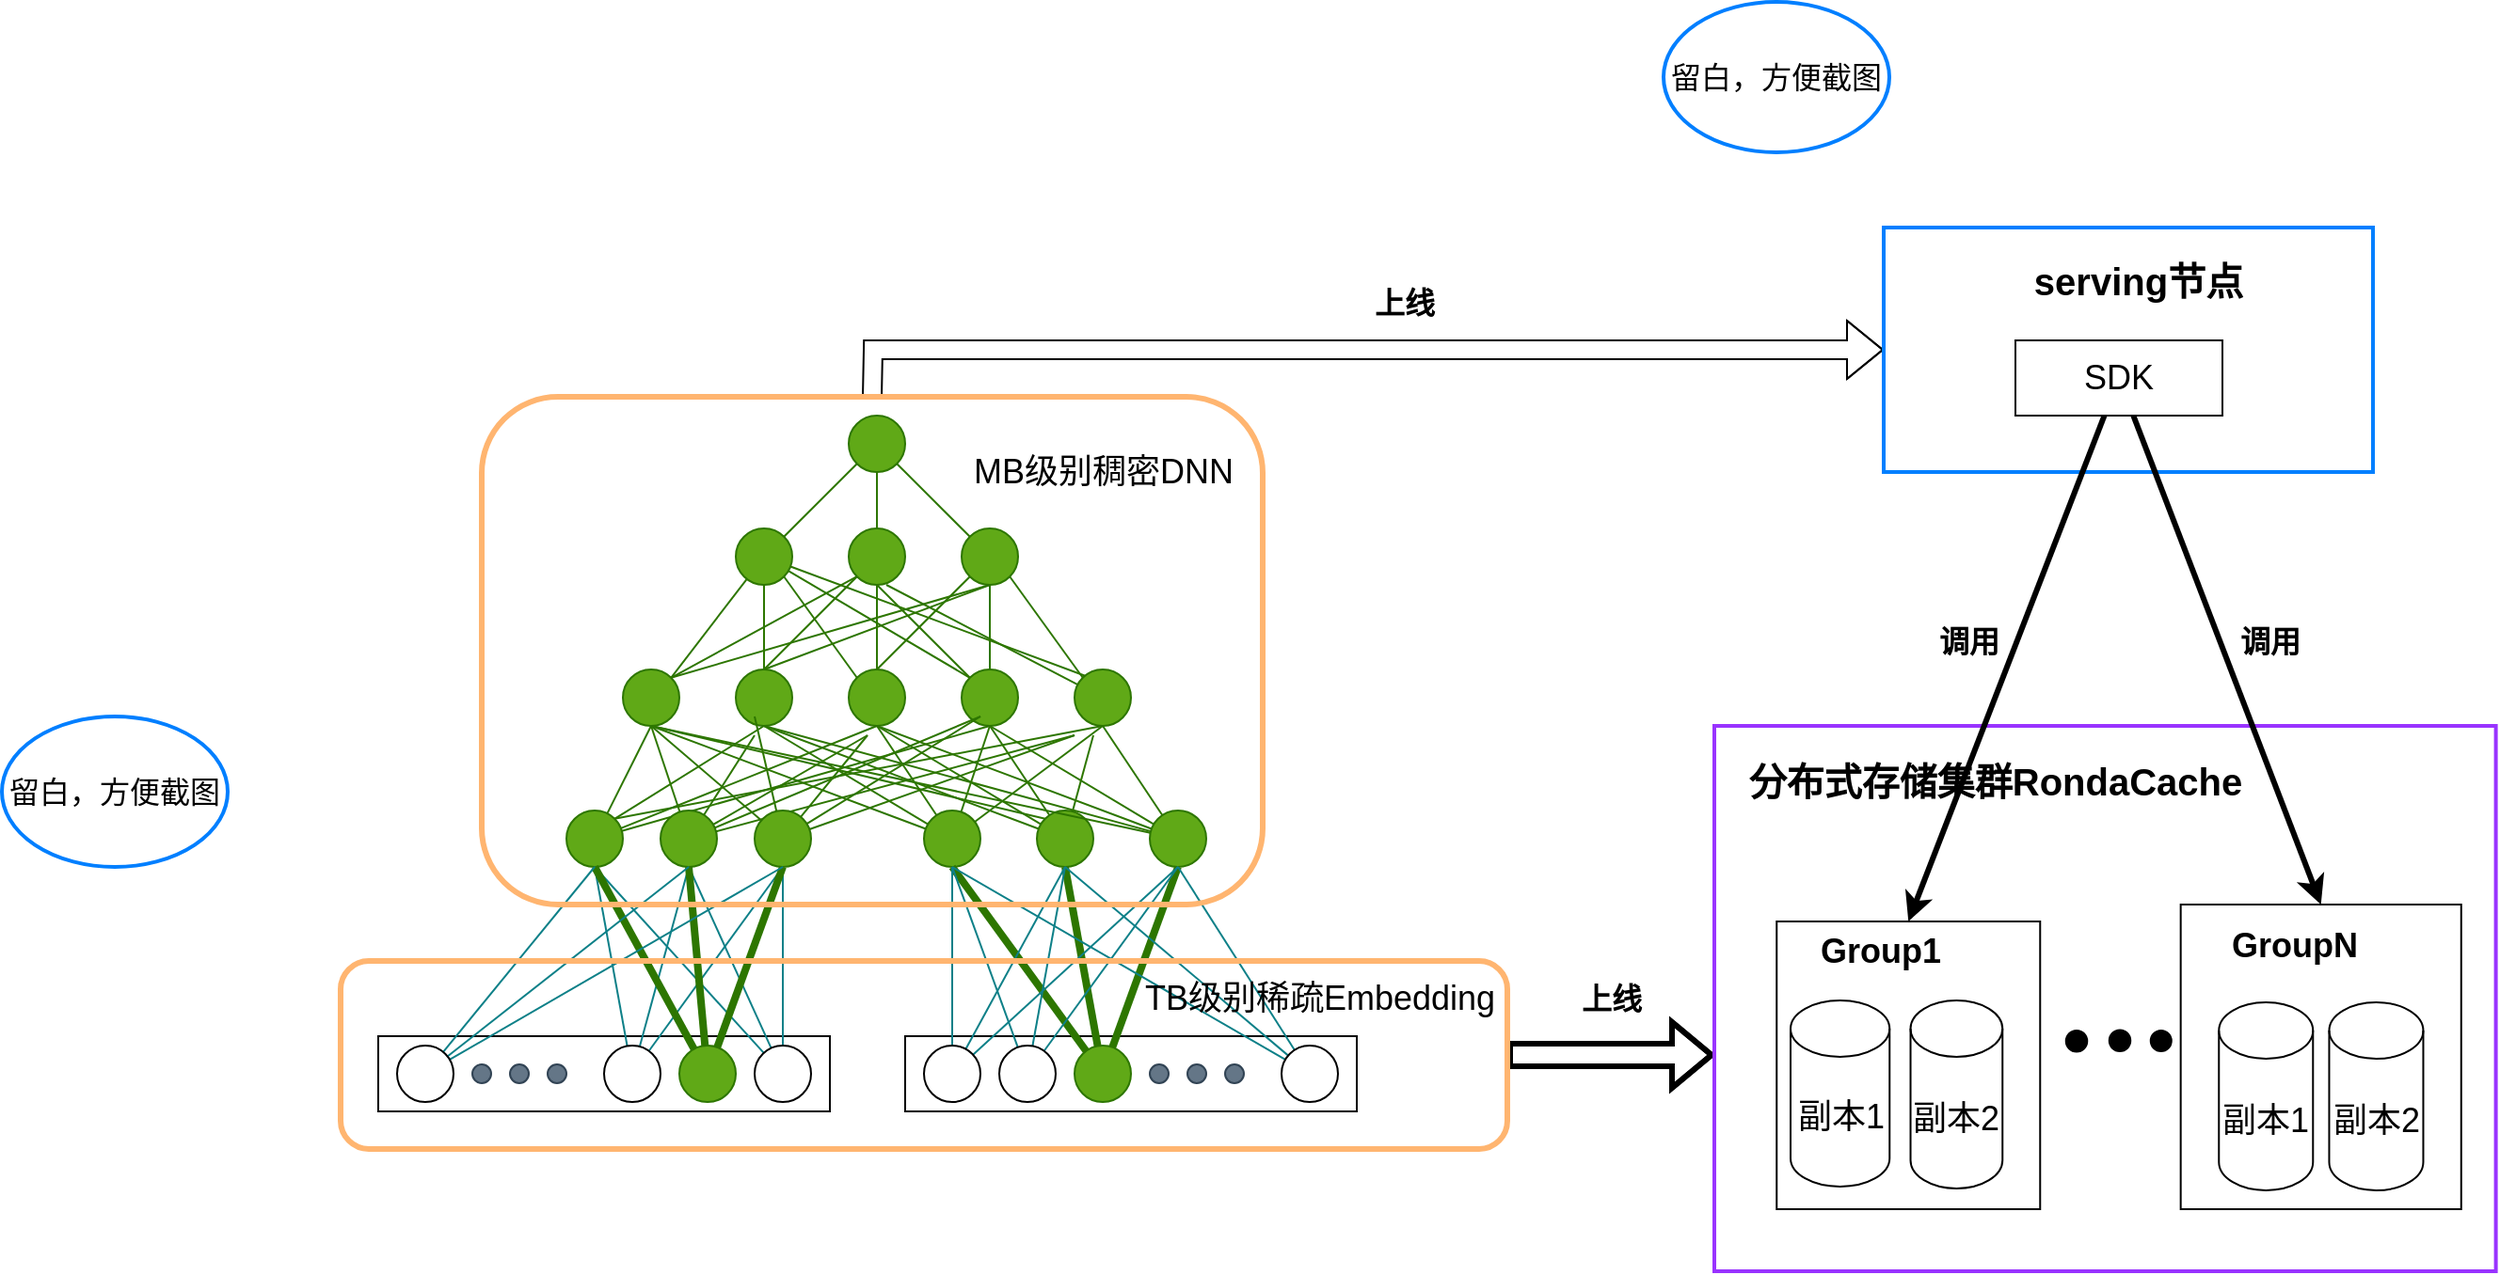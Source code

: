 <mxfile version="16.4.5" type="github">
  <diagram id="2hZPyn2QZB2IQ_optIyz" name="Page-1">
    <mxGraphModel dx="2765" dy="1109" grid="1" gridSize="10" guides="1" tooltips="1" connect="1" arrows="1" fold="1" page="1" pageScale="1" pageWidth="900" pageHeight="1600" math="0" shadow="0">
      <root>
        <mxCell id="0" />
        <mxCell id="1" parent="0" />
        <mxCell id="8vPuVBHi-M925OJZAEt_-29" style="edgeStyle=none;rounded=0;orthogonalLoop=1;jettySize=auto;html=1;entryX=1;entryY=0;entryDx=0;entryDy=0;endArrow=none;endFill=0;fillColor=#60a917;strokeColor=#2D7600;" parent="1" source="8vPuVBHi-M925OJZAEt_-2" target="8vPuVBHi-M925OJZAEt_-11" edge="1">
          <mxGeometry relative="1" as="geometry" />
        </mxCell>
        <mxCell id="8vPuVBHi-M925OJZAEt_-30" style="edgeStyle=none;rounded=0;orthogonalLoop=1;jettySize=auto;html=1;entryX=0;entryY=0;entryDx=0;entryDy=0;endArrow=none;endFill=0;exitX=0;exitY=0;exitDx=0;exitDy=0;fillColor=#60a917;strokeColor=#2D7600;" parent="1" source="8vPuVBHi-M925OJZAEt_-12" target="8vPuVBHi-M925OJZAEt_-12" edge="1">
          <mxGeometry relative="1" as="geometry" />
        </mxCell>
        <mxCell id="8vPuVBHi-M925OJZAEt_-31" style="edgeStyle=none;rounded=0;orthogonalLoop=1;jettySize=auto;html=1;exitX=1;exitY=1;exitDx=0;exitDy=0;entryX=0;entryY=0;entryDx=0;entryDy=0;endArrow=none;endFill=0;fillColor=#60a917;strokeColor=#2D7600;" parent="1" source="8vPuVBHi-M925OJZAEt_-2" target="8vPuVBHi-M925OJZAEt_-12" edge="1">
          <mxGeometry relative="1" as="geometry" />
        </mxCell>
        <mxCell id="8vPuVBHi-M925OJZAEt_-32" style="edgeStyle=none;rounded=0;orthogonalLoop=1;jettySize=auto;html=1;entryX=0;entryY=0;entryDx=0;entryDy=0;endArrow=none;endFill=0;fillColor=#60a917;strokeColor=#2D7600;" parent="1" source="8vPuVBHi-M925OJZAEt_-2" target="8vPuVBHi-M925OJZAEt_-16" edge="1">
          <mxGeometry relative="1" as="geometry" />
        </mxCell>
        <mxCell id="8vPuVBHi-M925OJZAEt_-33" style="edgeStyle=none;rounded=0;orthogonalLoop=1;jettySize=auto;html=1;endArrow=none;endFill=0;fillColor=#60a917;strokeColor=#2D7600;" parent="1" source="8vPuVBHi-M925OJZAEt_-2" edge="1">
          <mxGeometry relative="1" as="geometry">
            <mxPoint x="480" y="590" as="targetPoint" />
          </mxGeometry>
        </mxCell>
        <mxCell id="8vPuVBHi-M925OJZAEt_-2" value="" style="ellipse;whiteSpace=wrap;html=1;fillColor=#60a917;strokeColor=#2D7600;fontColor=#ffffff;" parent="1" vertex="1">
          <mxGeometry x="290" y="510" width="30" height="30" as="geometry" />
        </mxCell>
        <mxCell id="8vPuVBHi-M925OJZAEt_-35" style="edgeStyle=none;rounded=0;orthogonalLoop=1;jettySize=auto;html=1;exitX=0;exitY=1;exitDx=0;exitDy=0;entryX=0.5;entryY=0;entryDx=0;entryDy=0;endArrow=none;endFill=0;fillColor=#60a917;strokeColor=#2D7600;" parent="1" source="8vPuVBHi-M925OJZAEt_-3" target="8vPuVBHi-M925OJZAEt_-15" edge="1">
          <mxGeometry relative="1" as="geometry" />
        </mxCell>
        <mxCell id="8vPuVBHi-M925OJZAEt_-36" style="edgeStyle=none;rounded=0;orthogonalLoop=1;jettySize=auto;html=1;exitX=0.5;exitY=1;exitDx=0;exitDy=0;entryX=0;entryY=0;entryDx=0;entryDy=0;endArrow=none;endFill=0;fillColor=#60a917;strokeColor=#2D7600;" parent="1" source="8vPuVBHi-M925OJZAEt_-3" target="8vPuVBHi-M925OJZAEt_-16" edge="1">
          <mxGeometry relative="1" as="geometry" />
        </mxCell>
        <mxCell id="8vPuVBHi-M925OJZAEt_-3" value="" style="ellipse;whiteSpace=wrap;html=1;fillColor=#60a917;strokeColor=#2D7600;fontColor=#ffffff;" parent="1" vertex="1">
          <mxGeometry x="350" y="510" width="30" height="30" as="geometry" />
        </mxCell>
        <mxCell id="8vPuVBHi-M925OJZAEt_-8" style="edgeStyle=none;rounded=0;orthogonalLoop=1;jettySize=auto;html=1;entryX=1;entryY=0;entryDx=0;entryDy=0;endArrow=none;endFill=0;fillColor=#60a917;strokeColor=#2D7600;" parent="1" source="8vPuVBHi-M925OJZAEt_-4" target="8vPuVBHi-M925OJZAEt_-2" edge="1">
          <mxGeometry relative="1" as="geometry" />
        </mxCell>
        <mxCell id="8vPuVBHi-M925OJZAEt_-9" style="edgeStyle=none;rounded=0;orthogonalLoop=1;jettySize=auto;html=1;exitX=0.5;exitY=1;exitDx=0;exitDy=0;entryX=0.5;entryY=0;entryDx=0;entryDy=0;endArrow=none;endFill=0;fillColor=#60a917;strokeColor=#2D7600;" parent="1" source="8vPuVBHi-M925OJZAEt_-4" target="8vPuVBHi-M925OJZAEt_-3" edge="1">
          <mxGeometry relative="1" as="geometry" />
        </mxCell>
        <mxCell id="8vPuVBHi-M925OJZAEt_-10" style="edgeStyle=none;rounded=0;orthogonalLoop=1;jettySize=auto;html=1;entryX=0;entryY=0;entryDx=0;entryDy=0;endArrow=none;endFill=0;fillColor=#60a917;strokeColor=#2D7600;" parent="1" source="8vPuVBHi-M925OJZAEt_-4" target="8vPuVBHi-M925OJZAEt_-5" edge="1">
          <mxGeometry relative="1" as="geometry" />
        </mxCell>
        <mxCell id="8vPuVBHi-M925OJZAEt_-4" value="" style="ellipse;whiteSpace=wrap;html=1;fillColor=#60a917;strokeColor=#2D7600;fontColor=#ffffff;" parent="1" vertex="1">
          <mxGeometry x="350" y="450" width="30" height="30" as="geometry" />
        </mxCell>
        <mxCell id="8vPuVBHi-M925OJZAEt_-34" style="edgeStyle=none;rounded=0;orthogonalLoop=1;jettySize=auto;html=1;entryX=0.5;entryY=0;entryDx=0;entryDy=0;endArrow=none;endFill=0;fillColor=#60a917;strokeColor=#2D7600;" parent="1" source="8vPuVBHi-M925OJZAEt_-5" target="8vPuVBHi-M925OJZAEt_-12" edge="1">
          <mxGeometry relative="1" as="geometry" />
        </mxCell>
        <mxCell id="8vPuVBHi-M925OJZAEt_-37" style="edgeStyle=none;rounded=0;orthogonalLoop=1;jettySize=auto;html=1;entryX=0.5;entryY=0;entryDx=0;entryDy=0;endArrow=none;endFill=0;fillColor=#60a917;strokeColor=#2D7600;" parent="1" target="8vPuVBHi-M925OJZAEt_-15" edge="1">
          <mxGeometry relative="1" as="geometry">
            <mxPoint x="425" y="540" as="sourcePoint" />
          </mxGeometry>
        </mxCell>
        <mxCell id="8vPuVBHi-M925OJZAEt_-5" value="" style="ellipse;whiteSpace=wrap;html=1;fillColor=#60a917;strokeColor=#2D7600;fontColor=#ffffff;" parent="1" vertex="1">
          <mxGeometry x="410" y="510" width="30" height="30" as="geometry" />
        </mxCell>
        <mxCell id="8vPuVBHi-M925OJZAEt_-18" style="edgeStyle=none;rounded=0;orthogonalLoop=1;jettySize=auto;html=1;exitX=0;exitY=1;exitDx=0;exitDy=0;entryX=0;entryY=1;entryDx=0;entryDy=0;endArrow=none;endFill=0;fillColor=#60a917;strokeColor=#2D7600;" parent="1" source="8vPuVBHi-M925OJZAEt_-3" target="8vPuVBHi-M925OJZAEt_-3" edge="1">
          <mxGeometry relative="1" as="geometry" />
        </mxCell>
        <mxCell id="8vPuVBHi-M925OJZAEt_-20" style="edgeStyle=none;rounded=0;orthogonalLoop=1;jettySize=auto;html=1;exitX=1;exitY=0;exitDx=0;exitDy=0;entryX=0;entryY=1;entryDx=0;entryDy=0;endArrow=none;endFill=0;fillColor=#60a917;strokeColor=#2D7600;" parent="1" source="8vPuVBHi-M925OJZAEt_-11" target="8vPuVBHi-M925OJZAEt_-3" edge="1">
          <mxGeometry relative="1" as="geometry" />
        </mxCell>
        <mxCell id="8vPuVBHi-M925OJZAEt_-21" style="edgeStyle=none;rounded=0;orthogonalLoop=1;jettySize=auto;html=1;exitX=1;exitY=0;exitDx=0;exitDy=0;entryX=0.5;entryY=1;entryDx=0;entryDy=0;endArrow=none;endFill=0;fillColor=#60a917;strokeColor=#2D7600;" parent="1" source="8vPuVBHi-M925OJZAEt_-11" target="8vPuVBHi-M925OJZAEt_-5" edge="1">
          <mxGeometry relative="1" as="geometry" />
        </mxCell>
        <mxCell id="8vPuVBHi-M925OJZAEt_-11" value="" style="ellipse;whiteSpace=wrap;html=1;fillColor=#60a917;strokeColor=#2D7600;fontColor=#ffffff;" parent="1" vertex="1">
          <mxGeometry x="230" y="585" width="30" height="30" as="geometry" />
        </mxCell>
        <mxCell id="8vPuVBHi-M925OJZAEt_-23" style="edgeStyle=none;rounded=0;orthogonalLoop=1;jettySize=auto;html=1;exitX=0.5;exitY=0;exitDx=0;exitDy=0;entryX=0.5;entryY=1;entryDx=0;entryDy=0;endArrow=none;endFill=0;fillColor=#60a917;strokeColor=#2D7600;" parent="1" source="8vPuVBHi-M925OJZAEt_-12" target="8vPuVBHi-M925OJZAEt_-3" edge="1">
          <mxGeometry relative="1" as="geometry" />
        </mxCell>
        <mxCell id="8vPuVBHi-M925OJZAEt_-12" value="" style="ellipse;whiteSpace=wrap;html=1;fillColor=#60a917;strokeColor=#2D7600;fontColor=#ffffff;" parent="1" vertex="1">
          <mxGeometry x="350" y="585" width="30" height="30" as="geometry" />
        </mxCell>
        <mxCell id="8vPuVBHi-M925OJZAEt_-25" style="edgeStyle=none;rounded=0;orthogonalLoop=1;jettySize=auto;html=1;exitX=0;exitY=0;exitDx=0;exitDy=0;entryX=1;entryY=1;entryDx=0;entryDy=0;endArrow=none;endFill=0;fillColor=#60a917;strokeColor=#2D7600;" parent="1" source="8vPuVBHi-M925OJZAEt_-13" target="8vPuVBHi-M925OJZAEt_-5" edge="1">
          <mxGeometry relative="1" as="geometry" />
        </mxCell>
        <mxCell id="8vPuVBHi-M925OJZAEt_-26" style="edgeStyle=none;rounded=0;orthogonalLoop=1;jettySize=auto;html=1;endArrow=none;endFill=0;fillColor=#60a917;strokeColor=#2D7600;" parent="1" source="8vPuVBHi-M925OJZAEt_-13" edge="1">
          <mxGeometry relative="1" as="geometry">
            <mxPoint x="370" y="540" as="targetPoint" />
          </mxGeometry>
        </mxCell>
        <mxCell id="8vPuVBHi-M925OJZAEt_-13" value="" style="ellipse;whiteSpace=wrap;html=1;fillColor=#60a917;strokeColor=#2D7600;fontColor=#ffffff;" parent="1" vertex="1">
          <mxGeometry x="470" y="585" width="30" height="30" as="geometry" />
        </mxCell>
        <mxCell id="8vPuVBHi-M925OJZAEt_-22" style="edgeStyle=none;rounded=0;orthogonalLoop=1;jettySize=auto;html=1;exitX=0.5;exitY=0;exitDx=0;exitDy=0;entryX=0.5;entryY=1;entryDx=0;entryDy=0;endArrow=none;endFill=0;fillColor=#60a917;strokeColor=#2D7600;" parent="1" source="8vPuVBHi-M925OJZAEt_-15" target="8vPuVBHi-M925OJZAEt_-2" edge="1">
          <mxGeometry relative="1" as="geometry" />
        </mxCell>
        <mxCell id="8vPuVBHi-M925OJZAEt_-15" value="" style="ellipse;whiteSpace=wrap;html=1;fillColor=#60a917;strokeColor=#2D7600;fontColor=#ffffff;" parent="1" vertex="1">
          <mxGeometry x="290" y="585" width="30" height="30" as="geometry" />
        </mxCell>
        <mxCell id="8vPuVBHi-M925OJZAEt_-24" style="edgeStyle=none;rounded=0;orthogonalLoop=1;jettySize=auto;html=1;exitX=0.5;exitY=0;exitDx=0;exitDy=0;entryX=0.5;entryY=1;entryDx=0;entryDy=0;endArrow=none;endFill=0;fillColor=#60a917;strokeColor=#2D7600;" parent="1" source="8vPuVBHi-M925OJZAEt_-16" target="8vPuVBHi-M925OJZAEt_-5" edge="1">
          <mxGeometry relative="1" as="geometry" />
        </mxCell>
        <mxCell id="8vPuVBHi-M925OJZAEt_-16" value="" style="ellipse;whiteSpace=wrap;html=1;fillColor=#60a917;strokeColor=#2D7600;fontColor=#ffffff;" parent="1" vertex="1">
          <mxGeometry x="410" y="585" width="30" height="30" as="geometry" />
        </mxCell>
        <mxCell id="8vPuVBHi-M925OJZAEt_-54" style="edgeStyle=none;rounded=0;orthogonalLoop=1;jettySize=auto;html=1;entryX=0.5;entryY=1;entryDx=0;entryDy=0;endArrow=none;endFill=0;fillColor=#60a917;strokeColor=#2D7600;" parent="1" source="8vPuVBHi-M925OJZAEt_-38" target="8vPuVBHi-M925OJZAEt_-11" edge="1">
          <mxGeometry relative="1" as="geometry" />
        </mxCell>
        <mxCell id="8vPuVBHi-M925OJZAEt_-56" style="edgeStyle=none;rounded=0;orthogonalLoop=1;jettySize=auto;html=1;exitX=1;exitY=0;exitDx=0;exitDy=0;entryX=0.5;entryY=1;entryDx=0;entryDy=0;endArrow=none;endFill=0;fillColor=#60a917;strokeColor=#2D7600;" parent="1" source="8vPuVBHi-M925OJZAEt_-38" target="8vPuVBHi-M925OJZAEt_-13" edge="1">
          <mxGeometry relative="1" as="geometry" />
        </mxCell>
        <mxCell id="8vPuVBHi-M925OJZAEt_-57" style="edgeStyle=none;rounded=0;orthogonalLoop=1;jettySize=auto;html=1;exitX=1;exitY=0;exitDx=0;exitDy=0;entryX=0.5;entryY=1;entryDx=0;entryDy=0;endArrow=none;endFill=0;fillColor=#60a917;strokeColor=#2D7600;" parent="1" source="8vPuVBHi-M925OJZAEt_-38" target="8vPuVBHi-M925OJZAEt_-15" edge="1">
          <mxGeometry relative="1" as="geometry" />
        </mxCell>
        <mxCell id="8vPuVBHi-M925OJZAEt_-58" style="edgeStyle=none;rounded=0;orthogonalLoop=1;jettySize=auto;html=1;entryX=0.5;entryY=1;entryDx=0;entryDy=0;endArrow=none;endFill=0;fillColor=#60a917;strokeColor=#2D7600;" parent="1" source="8vPuVBHi-M925OJZAEt_-38" target="8vPuVBHi-M925OJZAEt_-12" edge="1">
          <mxGeometry relative="1" as="geometry" />
        </mxCell>
        <mxCell id="8vPuVBHi-M925OJZAEt_-59" style="edgeStyle=none;rounded=0;orthogonalLoop=1;jettySize=auto;html=1;entryX=0.5;entryY=1;entryDx=0;entryDy=0;endArrow=none;endFill=0;fillColor=#60a917;strokeColor=#2D7600;" parent="1" source="8vPuVBHi-M925OJZAEt_-38" target="8vPuVBHi-M925OJZAEt_-16" edge="1">
          <mxGeometry relative="1" as="geometry" />
        </mxCell>
        <mxCell id="8vPuVBHi-M925OJZAEt_-38" value="" style="ellipse;whiteSpace=wrap;html=1;fillColor=#60a917;strokeColor=#2D7600;fontColor=#ffffff;" parent="1" vertex="1">
          <mxGeometry x="200" y="660" width="30" height="30" as="geometry" />
        </mxCell>
        <mxCell id="8vPuVBHi-M925OJZAEt_-60" style="edgeStyle=none;rounded=0;orthogonalLoop=1;jettySize=auto;html=1;entryX=0.5;entryY=1;entryDx=0;entryDy=0;endArrow=none;endFill=0;fillColor=#60a917;strokeColor=#2D7600;" parent="1" source="8vPuVBHi-M925OJZAEt_-39" target="8vPuVBHi-M925OJZAEt_-11" edge="1">
          <mxGeometry relative="1" as="geometry" />
        </mxCell>
        <mxCell id="8vPuVBHi-M925OJZAEt_-61" style="edgeStyle=none;rounded=0;orthogonalLoop=1;jettySize=auto;html=1;endArrow=none;endFill=0;fillColor=#60a917;strokeColor=#2D7600;" parent="1" source="8vPuVBHi-M925OJZAEt_-39" edge="1">
          <mxGeometry relative="1" as="geometry">
            <mxPoint x="300" y="620" as="targetPoint" />
          </mxGeometry>
        </mxCell>
        <mxCell id="8vPuVBHi-M925OJZAEt_-62" style="edgeStyle=none;rounded=0;orthogonalLoop=1;jettySize=auto;html=1;endArrow=none;endFill=0;fillColor=#60a917;strokeColor=#2D7600;" parent="1" source="8vPuVBHi-M925OJZAEt_-39" edge="1">
          <mxGeometry relative="1" as="geometry">
            <mxPoint x="360" y="620" as="targetPoint" />
          </mxGeometry>
        </mxCell>
        <mxCell id="8vPuVBHi-M925OJZAEt_-63" style="edgeStyle=none;rounded=0;orthogonalLoop=1;jettySize=auto;html=1;endArrow=none;endFill=0;fillColor=#60a917;strokeColor=#2D7600;" parent="1" source="8vPuVBHi-M925OJZAEt_-39" edge="1">
          <mxGeometry relative="1" as="geometry">
            <mxPoint x="420" y="610" as="targetPoint" />
          </mxGeometry>
        </mxCell>
        <mxCell id="8vPuVBHi-M925OJZAEt_-64" style="edgeStyle=none;rounded=0;orthogonalLoop=1;jettySize=auto;html=1;endArrow=none;endFill=0;fillColor=#60a917;strokeColor=#2D7600;" parent="1" source="8vPuVBHi-M925OJZAEt_-39" edge="1">
          <mxGeometry relative="1" as="geometry">
            <mxPoint x="470" y="620" as="targetPoint" />
          </mxGeometry>
        </mxCell>
        <mxCell id="8vPuVBHi-M925OJZAEt_-39" value="" style="ellipse;whiteSpace=wrap;html=1;fillColor=#60a917;strokeColor=#2D7600;fontColor=#ffffff;" parent="1" vertex="1">
          <mxGeometry x="250" y="660" width="30" height="30" as="geometry" />
        </mxCell>
        <mxCell id="8vPuVBHi-M925OJZAEt_-65" style="edgeStyle=none;rounded=0;orthogonalLoop=1;jettySize=auto;html=1;entryX=0.5;entryY=1;entryDx=0;entryDy=0;endArrow=none;endFill=0;fillColor=#60a917;strokeColor=#2D7600;" parent="1" source="8vPuVBHi-M925OJZAEt_-40" target="8vPuVBHi-M925OJZAEt_-11" edge="1">
          <mxGeometry relative="1" as="geometry" />
        </mxCell>
        <mxCell id="8vPuVBHi-M925OJZAEt_-66" style="edgeStyle=none;rounded=0;orthogonalLoop=1;jettySize=auto;html=1;endArrow=none;endFill=0;fillColor=#60a917;strokeColor=#2D7600;" parent="1" source="8vPuVBHi-M925OJZAEt_-40" edge="1">
          <mxGeometry relative="1" as="geometry">
            <mxPoint x="300" y="610" as="targetPoint" />
          </mxGeometry>
        </mxCell>
        <mxCell id="8vPuVBHi-M925OJZAEt_-67" style="edgeStyle=none;rounded=0;orthogonalLoop=1;jettySize=auto;html=1;endArrow=none;endFill=0;fillColor=#60a917;strokeColor=#2D7600;" parent="1" source="8vPuVBHi-M925OJZAEt_-40" edge="1">
          <mxGeometry relative="1" as="geometry">
            <mxPoint x="360" y="620" as="targetPoint" />
          </mxGeometry>
        </mxCell>
        <mxCell id="8vPuVBHi-M925OJZAEt_-68" style="edgeStyle=none;rounded=0;orthogonalLoop=1;jettySize=auto;html=1;endArrow=none;endFill=0;fillColor=#60a917;strokeColor=#2D7600;" parent="1" source="8vPuVBHi-M925OJZAEt_-40" edge="1">
          <mxGeometry relative="1" as="geometry">
            <mxPoint x="420" y="610" as="targetPoint" />
          </mxGeometry>
        </mxCell>
        <mxCell id="8vPuVBHi-M925OJZAEt_-69" style="edgeStyle=none;rounded=0;orthogonalLoop=1;jettySize=auto;html=1;endArrow=none;endFill=0;fillColor=#60a917;strokeColor=#2D7600;" parent="1" source="8vPuVBHi-M925OJZAEt_-40" edge="1">
          <mxGeometry relative="1" as="geometry">
            <mxPoint x="470" y="620" as="targetPoint" />
          </mxGeometry>
        </mxCell>
        <mxCell id="8vPuVBHi-M925OJZAEt_-40" value="" style="ellipse;whiteSpace=wrap;html=1;fillColor=#60a917;strokeColor=#2D7600;fontColor=#ffffff;" parent="1" vertex="1">
          <mxGeometry x="300" y="660" width="30" height="30" as="geometry" />
        </mxCell>
        <mxCell id="8vPuVBHi-M925OJZAEt_-70" style="edgeStyle=none;rounded=0;orthogonalLoop=1;jettySize=auto;html=1;entryX=0.5;entryY=1;entryDx=0;entryDy=0;endArrow=none;endFill=0;fillColor=#60a917;strokeColor=#2D7600;" parent="1" source="8vPuVBHi-M925OJZAEt_-41" target="8vPuVBHi-M925OJZAEt_-11" edge="1">
          <mxGeometry relative="1" as="geometry" />
        </mxCell>
        <mxCell id="8vPuVBHi-M925OJZAEt_-72" style="edgeStyle=none;rounded=0;orthogonalLoop=1;jettySize=auto;html=1;entryX=0.5;entryY=1;entryDx=0;entryDy=0;endArrow=none;endFill=0;fillColor=#60a917;strokeColor=#2D7600;" parent="1" source="8vPuVBHi-M925OJZAEt_-41" target="8vPuVBHi-M925OJZAEt_-15" edge="1">
          <mxGeometry relative="1" as="geometry" />
        </mxCell>
        <mxCell id="8vPuVBHi-M925OJZAEt_-74" style="edgeStyle=none;rounded=0;orthogonalLoop=1;jettySize=auto;html=1;entryX=0.5;entryY=1;entryDx=0;entryDy=0;endArrow=none;endFill=0;fillColor=#60a917;strokeColor=#2D7600;" parent="1" source="8vPuVBHi-M925OJZAEt_-41" target="8vPuVBHi-M925OJZAEt_-12" edge="1">
          <mxGeometry relative="1" as="geometry" />
        </mxCell>
        <mxCell id="8vPuVBHi-M925OJZAEt_-76" style="edgeStyle=none;rounded=0;orthogonalLoop=1;jettySize=auto;html=1;entryX=0.5;entryY=1;entryDx=0;entryDy=0;endArrow=none;endFill=0;fillColor=#60a917;strokeColor=#2D7600;" parent="1" source="8vPuVBHi-M925OJZAEt_-41" target="8vPuVBHi-M925OJZAEt_-16" edge="1">
          <mxGeometry relative="1" as="geometry" />
        </mxCell>
        <mxCell id="8vPuVBHi-M925OJZAEt_-77" style="edgeStyle=none;rounded=0;orthogonalLoop=1;jettySize=auto;html=1;entryX=0.5;entryY=1;entryDx=0;entryDy=0;endArrow=none;endFill=0;fillColor=#60a917;strokeColor=#2D7600;" parent="1" source="8vPuVBHi-M925OJZAEt_-41" target="8vPuVBHi-M925OJZAEt_-13" edge="1">
          <mxGeometry relative="1" as="geometry" />
        </mxCell>
        <mxCell id="8vPuVBHi-M925OJZAEt_-41" value="" style="ellipse;whiteSpace=wrap;html=1;fillColor=#60a917;strokeColor=#2D7600;fontColor=#ffffff;" parent="1" vertex="1">
          <mxGeometry x="390" y="660" width="30" height="30" as="geometry" />
        </mxCell>
        <mxCell id="8vPuVBHi-M925OJZAEt_-78" style="edgeStyle=none;rounded=0;orthogonalLoop=1;jettySize=auto;html=1;exitX=0;exitY=0;exitDx=0;exitDy=0;entryX=0.5;entryY=1;entryDx=0;entryDy=0;endArrow=none;endFill=0;fillColor=#60a917;strokeColor=#2D7600;" parent="1" source="8vPuVBHi-M925OJZAEt_-42" target="8vPuVBHi-M925OJZAEt_-11" edge="1">
          <mxGeometry relative="1" as="geometry" />
        </mxCell>
        <mxCell id="8vPuVBHi-M925OJZAEt_-79" style="edgeStyle=none;rounded=0;orthogonalLoop=1;jettySize=auto;html=1;entryX=0.5;entryY=1;entryDx=0;entryDy=0;endArrow=none;endFill=0;fillColor=#60a917;strokeColor=#2D7600;" parent="1" source="8vPuVBHi-M925OJZAEt_-42" target="8vPuVBHi-M925OJZAEt_-15" edge="1">
          <mxGeometry relative="1" as="geometry" />
        </mxCell>
        <mxCell id="8vPuVBHi-M925OJZAEt_-80" style="edgeStyle=none;rounded=0;orthogonalLoop=1;jettySize=auto;html=1;entryX=0.5;entryY=1;entryDx=0;entryDy=0;endArrow=none;endFill=0;fillColor=#60a917;strokeColor=#2D7600;" parent="1" source="8vPuVBHi-M925OJZAEt_-42" target="8vPuVBHi-M925OJZAEt_-12" edge="1">
          <mxGeometry relative="1" as="geometry" />
        </mxCell>
        <mxCell id="8vPuVBHi-M925OJZAEt_-81" style="edgeStyle=none;rounded=0;orthogonalLoop=1;jettySize=auto;html=1;entryX=0.5;entryY=1;entryDx=0;entryDy=0;endArrow=none;endFill=0;fillColor=#60a917;strokeColor=#2D7600;" parent="1" source="8vPuVBHi-M925OJZAEt_-42" target="8vPuVBHi-M925OJZAEt_-16" edge="1">
          <mxGeometry relative="1" as="geometry" />
        </mxCell>
        <mxCell id="8vPuVBHi-M925OJZAEt_-82" style="edgeStyle=none;rounded=0;orthogonalLoop=1;jettySize=auto;html=1;endArrow=none;endFill=0;fillColor=#60a917;strokeColor=#2D7600;" parent="1" source="8vPuVBHi-M925OJZAEt_-42" edge="1">
          <mxGeometry relative="1" as="geometry">
            <mxPoint x="480" y="620" as="targetPoint" />
          </mxGeometry>
        </mxCell>
        <mxCell id="8vPuVBHi-M925OJZAEt_-42" value="" style="ellipse;whiteSpace=wrap;html=1;fillColor=#60a917;strokeColor=#2D7600;fontColor=#ffffff;" parent="1" vertex="1">
          <mxGeometry x="450" y="660" width="30" height="30" as="geometry" />
        </mxCell>
        <mxCell id="8vPuVBHi-M925OJZAEt_-83" style="edgeStyle=none;rounded=0;orthogonalLoop=1;jettySize=auto;html=1;entryX=0.5;entryY=1;entryDx=0;entryDy=0;endArrow=none;endFill=0;fillColor=#60a917;strokeColor=#2D7600;" parent="1" source="8vPuVBHi-M925OJZAEt_-43" target="8vPuVBHi-M925OJZAEt_-11" edge="1">
          <mxGeometry relative="1" as="geometry" />
        </mxCell>
        <mxCell id="8vPuVBHi-M925OJZAEt_-84" style="edgeStyle=none;rounded=0;orthogonalLoop=1;jettySize=auto;html=1;entryX=0.5;entryY=1;entryDx=0;entryDy=0;endArrow=none;endFill=0;fillColor=#60a917;strokeColor=#2D7600;" parent="1" source="8vPuVBHi-M925OJZAEt_-43" target="8vPuVBHi-M925OJZAEt_-15" edge="1">
          <mxGeometry relative="1" as="geometry" />
        </mxCell>
        <mxCell id="8vPuVBHi-M925OJZAEt_-85" style="edgeStyle=none;rounded=0;orthogonalLoop=1;jettySize=auto;html=1;entryX=0.5;entryY=1;entryDx=0;entryDy=0;endArrow=none;endFill=0;fillColor=#60a917;strokeColor=#2D7600;" parent="1" source="8vPuVBHi-M925OJZAEt_-43" target="8vPuVBHi-M925OJZAEt_-12" edge="1">
          <mxGeometry relative="1" as="geometry" />
        </mxCell>
        <mxCell id="8vPuVBHi-M925OJZAEt_-86" style="edgeStyle=none;rounded=0;orthogonalLoop=1;jettySize=auto;html=1;entryX=0.5;entryY=1;entryDx=0;entryDy=0;endArrow=none;endFill=0;fillColor=#60a917;strokeColor=#2D7600;" parent="1" source="8vPuVBHi-M925OJZAEt_-43" target="8vPuVBHi-M925OJZAEt_-16" edge="1">
          <mxGeometry relative="1" as="geometry" />
        </mxCell>
        <mxCell id="8vPuVBHi-M925OJZAEt_-87" style="edgeStyle=none;rounded=0;orthogonalLoop=1;jettySize=auto;html=1;entryX=0.5;entryY=1;entryDx=0;entryDy=0;endArrow=none;endFill=0;fillColor=#60a917;strokeColor=#2D7600;" parent="1" source="8vPuVBHi-M925OJZAEt_-43" target="8vPuVBHi-M925OJZAEt_-13" edge="1">
          <mxGeometry relative="1" as="geometry" />
        </mxCell>
        <mxCell id="8vPuVBHi-M925OJZAEt_-43" value="" style="ellipse;whiteSpace=wrap;html=1;fillColor=#60a917;strokeColor=#2D7600;fontColor=#ffffff;" parent="1" vertex="1">
          <mxGeometry x="510" y="660" width="30" height="30" as="geometry" />
        </mxCell>
        <mxCell id="8vPuVBHi-M925OJZAEt_-44" value="" style="rounded=0;whiteSpace=wrap;html=1;" parent="1" vertex="1">
          <mxGeometry x="100" y="780" width="240" height="40" as="geometry" />
        </mxCell>
        <mxCell id="8vPuVBHi-M925OJZAEt_-110" style="edgeStyle=none;rounded=0;orthogonalLoop=1;jettySize=auto;html=1;entryX=0.5;entryY=1;entryDx=0;entryDy=0;endArrow=none;endFill=0;strokeWidth=1;fillColor=#b0e3e6;strokeColor=#0e8088;" parent="1" source="8vPuVBHi-M925OJZAEt_-45" target="8vPuVBHi-M925OJZAEt_-38" edge="1">
          <mxGeometry relative="1" as="geometry" />
        </mxCell>
        <mxCell id="8vPuVBHi-M925OJZAEt_-111" style="edgeStyle=none;rounded=0;orthogonalLoop=1;jettySize=auto;html=1;entryX=0.5;entryY=1;entryDx=0;entryDy=0;endArrow=none;endFill=0;strokeWidth=1;fillColor=#b0e3e6;strokeColor=#0e8088;" parent="1" source="8vPuVBHi-M925OJZAEt_-45" target="8vPuVBHi-M925OJZAEt_-39" edge="1">
          <mxGeometry relative="1" as="geometry" />
        </mxCell>
        <mxCell id="8vPuVBHi-M925OJZAEt_-112" style="edgeStyle=none;rounded=0;orthogonalLoop=1;jettySize=auto;html=1;entryX=0.5;entryY=1;entryDx=0;entryDy=0;endArrow=none;endFill=0;strokeWidth=1;fillColor=#b0e3e6;strokeColor=#0e8088;" parent="1" source="8vPuVBHi-M925OJZAEt_-45" target="8vPuVBHi-M925OJZAEt_-40" edge="1">
          <mxGeometry relative="1" as="geometry" />
        </mxCell>
        <mxCell id="8vPuVBHi-M925OJZAEt_-45" value="" style="ellipse;whiteSpace=wrap;html=1;" parent="1" vertex="1">
          <mxGeometry x="220" y="785" width="30" height="30" as="geometry" />
        </mxCell>
        <mxCell id="8vPuVBHi-M925OJZAEt_-113" style="edgeStyle=none;rounded=0;orthogonalLoop=1;jettySize=auto;html=1;entryX=0.5;entryY=1;entryDx=0;entryDy=0;endArrow=none;endFill=0;strokeWidth=1;fillColor=#b0e3e6;strokeColor=#0e8088;" parent="1" source="8vPuVBHi-M925OJZAEt_-46" target="8vPuVBHi-M925OJZAEt_-38" edge="1">
          <mxGeometry relative="1" as="geometry" />
        </mxCell>
        <mxCell id="8vPuVBHi-M925OJZAEt_-114" style="edgeStyle=none;rounded=0;orthogonalLoop=1;jettySize=auto;html=1;entryX=0.5;entryY=1;entryDx=0;entryDy=0;endArrow=none;endFill=0;strokeWidth=1;fillColor=#b0e3e6;strokeColor=#0e8088;" parent="1" source="8vPuVBHi-M925OJZAEt_-46" target="8vPuVBHi-M925OJZAEt_-39" edge="1">
          <mxGeometry relative="1" as="geometry" />
        </mxCell>
        <mxCell id="8vPuVBHi-M925OJZAEt_-115" style="edgeStyle=none;rounded=0;orthogonalLoop=1;jettySize=auto;html=1;entryX=0.5;entryY=1;entryDx=0;entryDy=0;endArrow=none;endFill=0;strokeWidth=1;fillColor=#b0e3e6;strokeColor=#0e8088;" parent="1" source="8vPuVBHi-M925OJZAEt_-46" target="8vPuVBHi-M925OJZAEt_-40" edge="1">
          <mxGeometry relative="1" as="geometry" />
        </mxCell>
        <mxCell id="8vPuVBHi-M925OJZAEt_-46" value="" style="ellipse;whiteSpace=wrap;html=1;" parent="1" vertex="1">
          <mxGeometry x="300" y="785" width="30" height="30" as="geometry" />
        </mxCell>
        <mxCell id="8vPuVBHi-M925OJZAEt_-89" style="edgeStyle=none;rounded=0;orthogonalLoop=1;jettySize=auto;html=1;entryX=0.5;entryY=1;entryDx=0;entryDy=0;endArrow=none;endFill=0;strokeWidth=4;fillColor=#60a917;strokeColor=#2D7600;" parent="1" source="8vPuVBHi-M925OJZAEt_-47" target="8vPuVBHi-M925OJZAEt_-38" edge="1">
          <mxGeometry relative="1" as="geometry" />
        </mxCell>
        <mxCell id="8vPuVBHi-M925OJZAEt_-90" style="edgeStyle=none;rounded=0;orthogonalLoop=1;jettySize=auto;html=1;entryX=0.5;entryY=1;entryDx=0;entryDy=0;endArrow=none;endFill=0;strokeWidth=4;fillColor=#60a917;strokeColor=#2D7600;" parent="1" source="8vPuVBHi-M925OJZAEt_-47" target="8vPuVBHi-M925OJZAEt_-39" edge="1">
          <mxGeometry relative="1" as="geometry" />
        </mxCell>
        <mxCell id="8vPuVBHi-M925OJZAEt_-91" style="edgeStyle=none;rounded=0;orthogonalLoop=1;jettySize=auto;html=1;entryX=0.5;entryY=1;entryDx=0;entryDy=0;endArrow=none;endFill=0;strokeWidth=4;fillColor=#60a917;strokeColor=#2D7600;" parent="1" source="8vPuVBHi-M925OJZAEt_-47" target="8vPuVBHi-M925OJZAEt_-40" edge="1">
          <mxGeometry relative="1" as="geometry" />
        </mxCell>
        <mxCell id="8vPuVBHi-M925OJZAEt_-47" value="" style="ellipse;whiteSpace=wrap;html=1;fillColor=#60a917;strokeColor=#2D7600;fontColor=#ffffff;" parent="1" vertex="1">
          <mxGeometry x="260" y="785" width="30" height="30" as="geometry" />
        </mxCell>
        <mxCell id="8vPuVBHi-M925OJZAEt_-106" style="edgeStyle=none;rounded=0;orthogonalLoop=1;jettySize=auto;html=1;entryX=0.5;entryY=1;entryDx=0;entryDy=0;endArrow=none;endFill=0;strokeWidth=1;fillColor=#b0e3e6;strokeColor=#0e8088;" parent="1" source="8vPuVBHi-M925OJZAEt_-48" target="8vPuVBHi-M925OJZAEt_-39" edge="1">
          <mxGeometry relative="1" as="geometry" />
        </mxCell>
        <mxCell id="8vPuVBHi-M925OJZAEt_-107" style="edgeStyle=none;rounded=0;orthogonalLoop=1;jettySize=auto;html=1;entryX=0.5;entryY=1;entryDx=0;entryDy=0;endArrow=none;endFill=0;strokeWidth=1;fillColor=#b0e3e6;strokeColor=#0e8088;" parent="1" source="8vPuVBHi-M925OJZAEt_-48" target="8vPuVBHi-M925OJZAEt_-40" edge="1">
          <mxGeometry relative="1" as="geometry" />
        </mxCell>
        <mxCell id="8vPuVBHi-M925OJZAEt_-109" style="edgeStyle=none;rounded=0;orthogonalLoop=1;jettySize=auto;html=1;entryX=0.5;entryY=1;entryDx=0;entryDy=0;endArrow=none;endFill=0;strokeWidth=1;fillColor=#b0e3e6;strokeColor=#0e8088;" parent="1" source="8vPuVBHi-M925OJZAEt_-48" target="8vPuVBHi-M925OJZAEt_-38" edge="1">
          <mxGeometry relative="1" as="geometry" />
        </mxCell>
        <mxCell id="8vPuVBHi-M925OJZAEt_-48" value="" style="ellipse;whiteSpace=wrap;html=1;" parent="1" vertex="1">
          <mxGeometry x="110" y="785" width="30" height="30" as="geometry" />
        </mxCell>
        <mxCell id="8vPuVBHi-M925OJZAEt_-49" value="" style="rounded=0;whiteSpace=wrap;html=1;" parent="1" vertex="1">
          <mxGeometry x="380" y="780" width="240" height="40" as="geometry" />
        </mxCell>
        <mxCell id="8vPuVBHi-M925OJZAEt_-101" style="edgeStyle=none;rounded=0;orthogonalLoop=1;jettySize=auto;html=1;entryX=0.5;entryY=1;entryDx=0;entryDy=0;endArrow=none;endFill=0;strokeWidth=4;fillColor=#60a917;strokeColor=#2D7600;" parent="1" source="8vPuVBHi-M925OJZAEt_-50" target="8vPuVBHi-M925OJZAEt_-41" edge="1">
          <mxGeometry relative="1" as="geometry" />
        </mxCell>
        <mxCell id="8vPuVBHi-M925OJZAEt_-102" style="edgeStyle=none;rounded=0;orthogonalLoop=1;jettySize=auto;html=1;entryX=0.5;entryY=1;entryDx=0;entryDy=0;endArrow=none;endFill=0;strokeWidth=4;fillColor=#60a917;strokeColor=#2D7600;" parent="1" source="8vPuVBHi-M925OJZAEt_-50" target="8vPuVBHi-M925OJZAEt_-42" edge="1">
          <mxGeometry relative="1" as="geometry" />
        </mxCell>
        <mxCell id="8vPuVBHi-M925OJZAEt_-103" style="edgeStyle=none;rounded=0;orthogonalLoop=1;jettySize=auto;html=1;entryX=0.5;entryY=1;entryDx=0;entryDy=0;endArrow=none;endFill=0;strokeWidth=4;fillColor=#60a917;strokeColor=#2D7600;" parent="1" source="8vPuVBHi-M925OJZAEt_-50" target="8vPuVBHi-M925OJZAEt_-43" edge="1">
          <mxGeometry relative="1" as="geometry" />
        </mxCell>
        <mxCell id="8vPuVBHi-M925OJZAEt_-50" value="" style="ellipse;whiteSpace=wrap;html=1;fillColor=#60a917;fontColor=#ffffff;strokeColor=#2D7600;" parent="1" vertex="1">
          <mxGeometry x="470" y="785" width="30" height="30" as="geometry" />
        </mxCell>
        <mxCell id="8vPuVBHi-M925OJZAEt_-122" style="edgeStyle=none;rounded=0;orthogonalLoop=1;jettySize=auto;html=1;entryX=0.5;entryY=1;entryDx=0;entryDy=0;endArrow=none;endFill=0;strokeWidth=1;fillColor=#b0e3e6;strokeColor=#0e8088;" parent="1" source="8vPuVBHi-M925OJZAEt_-51" target="8vPuVBHi-M925OJZAEt_-41" edge="1">
          <mxGeometry relative="1" as="geometry" />
        </mxCell>
        <mxCell id="8vPuVBHi-M925OJZAEt_-123" style="edgeStyle=none;rounded=0;orthogonalLoop=1;jettySize=auto;html=1;entryX=0.5;entryY=1;entryDx=0;entryDy=0;endArrow=none;endFill=0;strokeWidth=1;fillColor=#b0e3e6;strokeColor=#0e8088;" parent="1" source="8vPuVBHi-M925OJZAEt_-51" target="8vPuVBHi-M925OJZAEt_-42" edge="1">
          <mxGeometry relative="1" as="geometry" />
        </mxCell>
        <mxCell id="8vPuVBHi-M925OJZAEt_-124" style="edgeStyle=none;rounded=0;orthogonalLoop=1;jettySize=auto;html=1;entryX=0.5;entryY=1;entryDx=0;entryDy=0;endArrow=none;endFill=0;strokeWidth=1;fillColor=#b0e3e6;strokeColor=#0e8088;" parent="1" source="8vPuVBHi-M925OJZAEt_-51" target="8vPuVBHi-M925OJZAEt_-43" edge="1">
          <mxGeometry relative="1" as="geometry" />
        </mxCell>
        <mxCell id="8vPuVBHi-M925OJZAEt_-51" value="" style="ellipse;whiteSpace=wrap;html=1;" parent="1" vertex="1">
          <mxGeometry x="580" y="785" width="30" height="30" as="geometry" />
        </mxCell>
        <mxCell id="8vPuVBHi-M925OJZAEt_-119" style="edgeStyle=none;rounded=0;orthogonalLoop=1;jettySize=auto;html=1;entryX=0.5;entryY=1;entryDx=0;entryDy=0;endArrow=none;endFill=0;strokeWidth=1;fillColor=#b0e3e6;strokeColor=#0e8088;" parent="1" source="8vPuVBHi-M925OJZAEt_-52" target="8vPuVBHi-M925OJZAEt_-41" edge="1">
          <mxGeometry relative="1" as="geometry" />
        </mxCell>
        <mxCell id="8vPuVBHi-M925OJZAEt_-120" style="edgeStyle=none;rounded=0;orthogonalLoop=1;jettySize=auto;html=1;entryX=0.5;entryY=1;entryDx=0;entryDy=0;endArrow=none;endFill=0;strokeWidth=1;fillColor=#b0e3e6;strokeColor=#0e8088;" parent="1" source="8vPuVBHi-M925OJZAEt_-52" target="8vPuVBHi-M925OJZAEt_-42" edge="1">
          <mxGeometry relative="1" as="geometry" />
        </mxCell>
        <mxCell id="8vPuVBHi-M925OJZAEt_-121" style="edgeStyle=none;rounded=0;orthogonalLoop=1;jettySize=auto;html=1;entryX=0.5;entryY=1;entryDx=0;entryDy=0;endArrow=none;endFill=0;strokeWidth=1;fillColor=#b0e3e6;strokeColor=#0e8088;" parent="1" source="8vPuVBHi-M925OJZAEt_-52" target="8vPuVBHi-M925OJZAEt_-43" edge="1">
          <mxGeometry relative="1" as="geometry" />
        </mxCell>
        <mxCell id="8vPuVBHi-M925OJZAEt_-52" value="" style="ellipse;whiteSpace=wrap;html=1;" parent="1" vertex="1">
          <mxGeometry x="430" y="785" width="30" height="30" as="geometry" />
        </mxCell>
        <mxCell id="8vPuVBHi-M925OJZAEt_-116" style="edgeStyle=none;rounded=0;orthogonalLoop=1;jettySize=auto;html=1;entryX=0.5;entryY=1;entryDx=0;entryDy=0;endArrow=none;endFill=0;strokeWidth=1;fillColor=#b0e3e6;strokeColor=#0e8088;" parent="1" source="8vPuVBHi-M925OJZAEt_-53" target="8vPuVBHi-M925OJZAEt_-41" edge="1">
          <mxGeometry relative="1" as="geometry" />
        </mxCell>
        <mxCell id="8vPuVBHi-M925OJZAEt_-117" style="edgeStyle=none;rounded=0;orthogonalLoop=1;jettySize=auto;html=1;entryX=0.5;entryY=1;entryDx=0;entryDy=0;endArrow=none;endFill=0;strokeWidth=1;fillColor=#b0e3e6;strokeColor=#0e8088;" parent="1" source="8vPuVBHi-M925OJZAEt_-53" target="8vPuVBHi-M925OJZAEt_-42" edge="1">
          <mxGeometry relative="1" as="geometry" />
        </mxCell>
        <mxCell id="8vPuVBHi-M925OJZAEt_-118" style="edgeStyle=none;rounded=0;orthogonalLoop=1;jettySize=auto;html=1;entryX=0.5;entryY=1;entryDx=0;entryDy=0;endArrow=none;endFill=0;strokeWidth=1;fillColor=#b0e3e6;strokeColor=#0e8088;" parent="1" source="8vPuVBHi-M925OJZAEt_-53" target="8vPuVBHi-M925OJZAEt_-43" edge="1">
          <mxGeometry relative="1" as="geometry" />
        </mxCell>
        <mxCell id="8vPuVBHi-M925OJZAEt_-53" value="" style="ellipse;whiteSpace=wrap;html=1;" parent="1" vertex="1">
          <mxGeometry x="390" y="785" width="30" height="30" as="geometry" />
        </mxCell>
        <mxCell id="8vPuVBHi-M925OJZAEt_-93" value="" style="ellipse;whiteSpace=wrap;html=1;aspect=fixed;fillColor=#647687;fontColor=#ffffff;strokeColor=#314354;" parent="1" vertex="1">
          <mxGeometry x="150" y="795" width="10" height="10" as="geometry" />
        </mxCell>
        <mxCell id="8vPuVBHi-M925OJZAEt_-94" value="" style="ellipse;whiteSpace=wrap;html=1;aspect=fixed;fillColor=#647687;fontColor=#ffffff;strokeColor=#314354;" parent="1" vertex="1">
          <mxGeometry x="170" y="795" width="10" height="10" as="geometry" />
        </mxCell>
        <mxCell id="8vPuVBHi-M925OJZAEt_-95" value="" style="ellipse;whiteSpace=wrap;html=1;aspect=fixed;fillColor=#647687;fontColor=#ffffff;strokeColor=#314354;" parent="1" vertex="1">
          <mxGeometry x="190" y="795" width="10" height="10" as="geometry" />
        </mxCell>
        <mxCell id="8vPuVBHi-M925OJZAEt_-97" value="" style="ellipse;whiteSpace=wrap;html=1;aspect=fixed;fillColor=#647687;fontColor=#ffffff;strokeColor=#314354;" parent="1" vertex="1">
          <mxGeometry x="510" y="795" width="10" height="10" as="geometry" />
        </mxCell>
        <mxCell id="8vPuVBHi-M925OJZAEt_-98" value="" style="ellipse;whiteSpace=wrap;html=1;aspect=fixed;fillColor=#647687;fontColor=#ffffff;strokeColor=#314354;" parent="1" vertex="1">
          <mxGeometry x="530" y="795" width="10" height="10" as="geometry" />
        </mxCell>
        <mxCell id="8vPuVBHi-M925OJZAEt_-99" value="" style="ellipse;whiteSpace=wrap;html=1;aspect=fixed;fillColor=#647687;fontColor=#ffffff;strokeColor=#314354;" parent="1" vertex="1">
          <mxGeometry x="550" y="795" width="10" height="10" as="geometry" />
        </mxCell>
        <mxCell id="FdIfhm-zR5fG49HMr42E-6" style="edgeStyle=elbowEdgeStyle;rounded=0;orthogonalLoop=1;jettySize=auto;html=1;exitX=0.5;exitY=0;exitDx=0;exitDy=0;entryX=0;entryY=0.5;entryDx=0;entryDy=0;shape=flexArrow;" parent="1" source="8vPuVBHi-M925OJZAEt_-126" target="FdIfhm-zR5fG49HMr42E-4" edge="1">
          <mxGeometry relative="1" as="geometry">
            <Array as="points">
              <mxPoint x="363" y="420" />
            </Array>
          </mxGeometry>
        </mxCell>
        <mxCell id="8vPuVBHi-M925OJZAEt_-126" value="" style="rounded=1;whiteSpace=wrap;html=1;strokeColor=#FFB570;strokeWidth=3;fillColor=none;" parent="1" vertex="1">
          <mxGeometry x="155" y="440" width="415" height="270" as="geometry" />
        </mxCell>
        <mxCell id="i-2k-Nz9v-7GDRqeBD3D-16" style="edgeStyle=elbowEdgeStyle;shape=flexArrow;rounded=0;orthogonalLoop=1;jettySize=auto;elbow=vertical;html=1;fontSize=16;strokeWidth=3;" edge="1" parent="1" source="8vPuVBHi-M925OJZAEt_-127" target="FdIfhm-zR5fG49HMr42E-3">
          <mxGeometry relative="1" as="geometry" />
        </mxCell>
        <mxCell id="8vPuVBHi-M925OJZAEt_-127" value="" style="rounded=1;whiteSpace=wrap;html=1;strokeColor=#FFB570;strokeWidth=3;fillColor=none;" parent="1" vertex="1">
          <mxGeometry x="80" y="740" width="620" height="100" as="geometry" />
        </mxCell>
        <mxCell id="8vPuVBHi-M925OJZAEt_-131" value="&lt;font style=&quot;font-size: 18px&quot;&gt;MB级别稠密DNN&lt;/font&gt;" style="text;html=1;align=center;verticalAlign=middle;resizable=0;points=[];autosize=1;strokeColor=none;fillColor=none;" parent="1" vertex="1">
          <mxGeometry x="410" y="470" width="150" height="20" as="geometry" />
        </mxCell>
        <mxCell id="8vPuVBHi-M925OJZAEt_-133" value="&lt;font style=&quot;font-size: 18px&quot;&gt;TB级别稀疏Embedding&lt;/font&gt;" style="text;html=1;align=center;verticalAlign=middle;resizable=0;points=[];autosize=1;strokeColor=none;fillColor=none;" parent="1" vertex="1">
          <mxGeometry x="500" y="750" width="200" height="20" as="geometry" />
        </mxCell>
        <mxCell id="FdIfhm-zR5fG49HMr42E-3" value="" style="rounded=0;whiteSpace=wrap;html=1;strokeColor=#9933FF;strokeWidth=2;" parent="1" vertex="1">
          <mxGeometry x="810" y="615" width="415.3" height="290" as="geometry" />
        </mxCell>
        <mxCell id="FdIfhm-zR5fG49HMr42E-4" value="" style="rounded=0;whiteSpace=wrap;html=1;strokeWidth=2;strokeColor=#007FFF;" parent="1" vertex="1">
          <mxGeometry x="900" y="350" width="260" height="130" as="geometry" />
        </mxCell>
        <mxCell id="i-2k-Nz9v-7GDRqeBD3D-2" style="rounded=0;orthogonalLoop=1;jettySize=auto;html=1;entryX=0.5;entryY=1;entryDx=0;entryDy=0;strokeWidth=3;" edge="1" parent="1" source="FdIfhm-zR5fG49HMr42E-1" target="FdIfhm-zR5fG49HMr42E-7">
          <mxGeometry relative="1" as="geometry" />
        </mxCell>
        <mxCell id="i-2k-Nz9v-7GDRqeBD3D-5" style="edgeStyle=none;rounded=0;orthogonalLoop=1;jettySize=auto;html=1;entryX=0.5;entryY=1;entryDx=0;entryDy=0;fontSize=16;strokeWidth=3;" edge="1" parent="1" source="FdIfhm-zR5fG49HMr42E-1" target="FdIfhm-zR5fG49HMr42E-8">
          <mxGeometry relative="1" as="geometry" />
        </mxCell>
        <mxCell id="FdIfhm-zR5fG49HMr42E-1" value="&lt;font style=&quot;font-size: 18px&quot;&gt;SDK&lt;/font&gt;" style="rounded=0;whiteSpace=wrap;html=1;direction=west;" parent="1" vertex="1">
          <mxGeometry x="970" y="410" width="110" height="40" as="geometry" />
        </mxCell>
        <mxCell id="FdIfhm-zR5fG49HMr42E-7" value="" style="rounded=0;whiteSpace=wrap;html=1;fontSize=18;direction=west;" parent="1" vertex="1">
          <mxGeometry x="843.13" y="719" width="140" height="153" as="geometry" />
        </mxCell>
        <mxCell id="FdIfhm-zR5fG49HMr42E-8" value="" style="rounded=0;whiteSpace=wrap;html=1;fontSize=18;direction=west;" parent="1" vertex="1">
          <mxGeometry x="1057.83" y="710" width="149.05" height="162" as="geometry" />
        </mxCell>
        <mxCell id="FdIfhm-zR5fG49HMr42E-9" value="副本1" style="shape=cylinder3;whiteSpace=wrap;html=1;boundedLbl=1;backgroundOutline=1;size=15;fontSize=18;" parent="1" vertex="1">
          <mxGeometry x="850.51" y="761" width="52.62" height="99" as="geometry" />
        </mxCell>
        <mxCell id="FdIfhm-zR5fG49HMr42E-10" value="副本2" style="shape=cylinder3;whiteSpace=wrap;html=1;boundedLbl=1;backgroundOutline=1;size=15;fontSize=18;" parent="1" vertex="1">
          <mxGeometry x="914.26" y="761" width="48.87" height="100" as="geometry" />
        </mxCell>
        <mxCell id="FdIfhm-zR5fG49HMr42E-11" value="副本1" style="shape=cylinder3;whiteSpace=wrap;html=1;boundedLbl=1;backgroundOutline=1;size=15;fontSize=18;" parent="1" vertex="1">
          <mxGeometry x="1078.13" y="762" width="50" height="100" as="geometry" />
        </mxCell>
        <mxCell id="FdIfhm-zR5fG49HMr42E-12" value="副本2" style="shape=cylinder3;whiteSpace=wrap;html=1;boundedLbl=1;backgroundOutline=1;size=15;fontSize=18;" parent="1" vertex="1">
          <mxGeometry x="1136.73" y="762" width="50" height="100" as="geometry" />
        </mxCell>
        <mxCell id="FdIfhm-zR5fG49HMr42E-13" value="&lt;b&gt;Group1&lt;/b&gt;" style="text;html=1;align=center;verticalAlign=middle;resizable=0;points=[];autosize=1;strokeColor=none;fillColor=none;fontSize=18;" parent="1" vertex="1">
          <mxGeometry x="858.13" y="720" width="80" height="30" as="geometry" />
        </mxCell>
        <mxCell id="FdIfhm-zR5fG49HMr42E-14" value="&lt;b&gt;GroupN&lt;/b&gt;" style="text;html=1;align=center;verticalAlign=middle;resizable=0;points=[];autosize=1;strokeColor=none;fillColor=none;fontSize=18;" parent="1" vertex="1">
          <mxGeometry x="1078.13" y="717" width="80" height="30" as="geometry" />
        </mxCell>
        <mxCell id="FdIfhm-zR5fG49HMr42E-15" value="&lt;font style=&quot;font-size: 20px&quot;&gt;&lt;b&gt;分布式存储集群RondaCache&lt;/b&gt;&lt;/font&gt;" style="text;html=1;align=center;verticalAlign=middle;resizable=0;points=[];autosize=1;strokeColor=none;fillColor=none;fontSize=18;strokeWidth=1;" parent="1" vertex="1">
          <mxGeometry x="818.9" y="630" width="280" height="30" as="geometry" />
        </mxCell>
        <mxCell id="FdIfhm-zR5fG49HMr42E-16" value="&lt;span style=&quot;font-size: 20px&quot;&gt;&lt;b&gt;serving节点&lt;/b&gt;&lt;/span&gt;" style="text;html=1;align=center;verticalAlign=middle;resizable=0;points=[];autosize=1;strokeColor=none;fillColor=none;fontSize=18;" parent="1" vertex="1">
          <mxGeometry x="970.03" y="364" width="130" height="30" as="geometry" />
        </mxCell>
        <mxCell id="FdIfhm-zR5fG49HMr42E-18" value="" style="ellipse;whiteSpace=wrap;html=1;aspect=fixed;fontSize=20;fillColor=#000000;" parent="1" vertex="1">
          <mxGeometry x="996.88" y="777" width="11.25" height="11.25" as="geometry" />
        </mxCell>
        <mxCell id="FdIfhm-zR5fG49HMr42E-19" value="" style="ellipse;whiteSpace=wrap;html=1;aspect=fixed;fontSize=20;fillColor=#000000;" parent="1" vertex="1">
          <mxGeometry x="1019.88" y="776.75" width="11.25" height="11.25" as="geometry" />
        </mxCell>
        <mxCell id="FdIfhm-zR5fG49HMr42E-20" value="" style="ellipse;whiteSpace=wrap;html=1;aspect=fixed;fontSize=20;fillColor=#000000;" parent="1" vertex="1">
          <mxGeometry x="1041.88" y="777" width="11" height="11" as="geometry" />
        </mxCell>
        <mxCell id="i-2k-Nz9v-7GDRqeBD3D-3" value="&lt;font style=&quot;font-size: 16px&quot;&gt;&lt;b&gt;上线&lt;/b&gt;&lt;/font&gt;" style="text;html=1;align=center;verticalAlign=middle;resizable=0;points=[];autosize=1;strokeColor=none;fillColor=none;" vertex="1" parent="1">
          <mxGeometry x="620" y="380" width="50" height="20" as="geometry" />
        </mxCell>
        <mxCell id="i-2k-Nz9v-7GDRqeBD3D-4" style="edgeStyle=none;rounded=0;orthogonalLoop=1;jettySize=auto;html=1;entryX=0.5;entryY=1;entryDx=0;entryDy=0;fontSize=16;strokeWidth=2;" edge="1" parent="1" source="8vPuVBHi-M925OJZAEt_-127" target="8vPuVBHi-M925OJZAEt_-127">
          <mxGeometry relative="1" as="geometry" />
        </mxCell>
        <mxCell id="i-2k-Nz9v-7GDRqeBD3D-6" value="&lt;span style=&quot;font-size: 16px&quot;&gt;&lt;b&gt;调用&lt;/b&gt;&lt;/span&gt;" style="text;html=1;align=center;verticalAlign=middle;resizable=0;points=[];autosize=1;strokeColor=none;fillColor=none;" vertex="1" parent="1">
          <mxGeometry x="920.03" y="560" width="50" height="20" as="geometry" />
        </mxCell>
        <mxCell id="i-2k-Nz9v-7GDRqeBD3D-7" value="&lt;span style=&quot;font-size: 16px&quot;&gt;&lt;b&gt;调用&lt;/b&gt;&lt;/span&gt;" style="text;html=1;align=center;verticalAlign=middle;resizable=0;points=[];autosize=1;strokeColor=none;fillColor=none;" vertex="1" parent="1">
          <mxGeometry x="1080" y="560" width="50" height="20" as="geometry" />
        </mxCell>
        <mxCell id="i-2k-Nz9v-7GDRqeBD3D-17" value="&lt;font style=&quot;font-size: 16px&quot;&gt;&lt;b&gt;上线&lt;/b&gt;&lt;/font&gt;" style="text;html=1;align=center;verticalAlign=middle;resizable=0;points=[];autosize=1;strokeColor=none;fillColor=none;" vertex="1" parent="1">
          <mxGeometry x="730" y="750" width="50" height="20" as="geometry" />
        </mxCell>
        <mxCell id="i-2k-Nz9v-7GDRqeBD3D-18" value="留白，方便截图" style="ellipse;whiteSpace=wrap;html=1;fontSize=16;strokeColor=#007FFF;strokeWidth=2;" vertex="1" parent="1">
          <mxGeometry x="783" y="230" width="120" height="80" as="geometry" />
        </mxCell>
        <mxCell id="i-2k-Nz9v-7GDRqeBD3D-19" value="留白，方便截图" style="ellipse;whiteSpace=wrap;html=1;fontSize=16;strokeColor=#007FFF;strokeWidth=2;" vertex="1" parent="1">
          <mxGeometry x="-100" y="610" width="120" height="80" as="geometry" />
        </mxCell>
      </root>
    </mxGraphModel>
  </diagram>
</mxfile>
